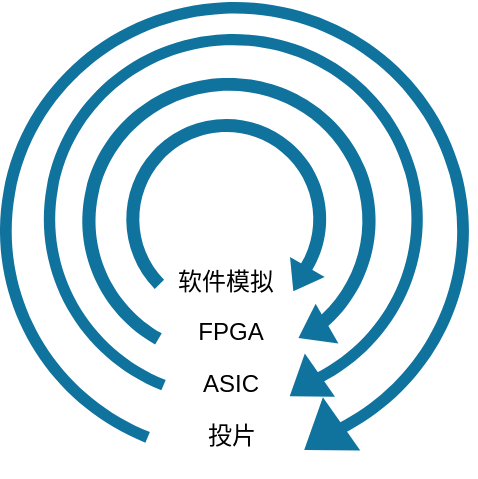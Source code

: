 <mxfile version="23.1.5" type="device">
  <diagram name="Page-1" id="OdBLbiPZlDxiJY5oYws5">
    <mxGraphModel dx="576" dy="321" grid="1" gridSize="10" guides="1" tooltips="1" connect="1" arrows="1" fold="1" page="1" pageScale="1" pageWidth="1654" pageHeight="1169" math="0" shadow="0">
      <root>
        <mxCell id="0" />
        <mxCell id="1" parent="0" />
        <mxCell id="Z1NoEOiam73hx4PCpi6l-49" value="" style="group;aspect=fixed;" vertex="1" connectable="0" parent="1">
          <mxGeometry x="845.17" y="327.53" width="103.031" height="100" as="geometry" />
        </mxCell>
        <mxCell id="Z1NoEOiam73hx4PCpi6l-39" value="" style="verticalLabelPosition=bottom;verticalAlign=top;html=1;shape=mxgraph.basic.partConcEllipse;fillColor=#10739E;strokeColor=none;startAngle=0.627;endAngle=0.352;arcWidth=0.13;" vertex="1" parent="Z1NoEOiam73hx4PCpi6l-49">
          <mxGeometry width="100" height="100" as="geometry" />
        </mxCell>
        <mxCell id="Z1NoEOiam73hx4PCpi6l-43" value="" style="verticalLabelPosition=bottom;verticalAlign=top;html=1;shape=mxgraph.basic.acute_triangle;dx=0.5;rotation=-150;aspect=fixed;fillColor=#10739E;strokeColor=none;" vertex="1" parent="Z1NoEOiam73hx4PCpi6l-49">
          <mxGeometry x="77" y="73" width="20" height="14" as="geometry" />
        </mxCell>
        <mxCell id="Z1NoEOiam73hx4PCpi6l-45" value="软件模拟" style="text;html=1;align=center;verticalAlign=middle;whiteSpace=wrap;rounded=0;" vertex="1" parent="Z1NoEOiam73hx4PCpi6l-49">
          <mxGeometry x="20" y="71" width="60" height="20" as="geometry" />
        </mxCell>
        <mxCell id="Z1NoEOiam73hx4PCpi6l-56" value="" style="group;rotation=90;" vertex="1" connectable="0" parent="1">
          <mxGeometry x="823.17" y="306.96" width="174.24" height="182.57" as="geometry" />
        </mxCell>
        <mxCell id="Z1NoEOiam73hx4PCpi6l-51" value="" style="verticalLabelPosition=bottom;verticalAlign=top;html=1;shape=mxgraph.basic.partConcEllipse;fillColor=#10739E;strokeColor=none;startAngle=0.584;endAngle=0.391;arcWidth=0.09;" vertex="1" parent="Z1NoEOiam73hx4PCpi6l-56">
          <mxGeometry width="146.64" height="143" as="geometry" />
        </mxCell>
        <mxCell id="Z1NoEOiam73hx4PCpi6l-53" value="FPGA" style="text;html=1;align=center;verticalAlign=middle;whiteSpace=wrap;rounded=0;" vertex="1" parent="Z1NoEOiam73hx4PCpi6l-56">
          <mxGeometry x="39" y="109.37" width="71" height="36" as="geometry" />
        </mxCell>
        <mxCell id="Z1NoEOiam73hx4PCpi6l-61" value="" style="group;aspect=fixed;" vertex="1" connectable="0" parent="Z1NoEOiam73hx4PCpi6l-56">
          <mxGeometry x="-25.24" y="-16.91" width="199.48" height="199.48" as="geometry" />
        </mxCell>
        <mxCell id="Z1NoEOiam73hx4PCpi6l-65" value="" style="group" vertex="1" connectable="0" parent="Z1NoEOiam73hx4PCpi6l-61">
          <mxGeometry x="6" y="-5" width="189.48" height="191.851" as="geometry" />
        </mxCell>
        <mxCell id="Z1NoEOiam73hx4PCpi6l-62" value="" style="verticalLabelPosition=bottom;verticalAlign=top;html=1;shape=mxgraph.basic.partConcEllipse;fillColor=#10739E;strokeColor=none;startAngle=0.562;endAngle=0.424;arcWidth=0.06;" vertex="1" parent="Z1NoEOiam73hx4PCpi6l-65">
          <mxGeometry width="189.48" height="185" as="geometry" />
        </mxCell>
        <mxCell id="Z1NoEOiam73hx4PCpi6l-63" value="" style="verticalLabelPosition=bottom;verticalAlign=top;html=1;shape=mxgraph.basic.acute_triangle;dx=0.5;rotation=-125;aspect=fixed;fillColor=#10739E;strokeColor=none;" vertex="1" parent="Z1NoEOiam73hx4PCpi6l-65">
          <mxGeometry x="117.32" y="166.57" width="26.32" height="18.43" as="geometry" />
        </mxCell>
        <mxCell id="Z1NoEOiam73hx4PCpi6l-64" value="ASIC" style="text;html=1;align=center;verticalAlign=middle;whiteSpace=wrap;rounded=0;" vertex="1" parent="Z1NoEOiam73hx4PCpi6l-65">
          <mxGeometry x="75.26" y="166.57" width="36.95" height="17.75" as="geometry" />
        </mxCell>
        <mxCell id="Z1NoEOiam73hx4PCpi6l-66" value="" style="group;aspect=fixed;direction=south;" vertex="1" connectable="0" parent="1">
          <mxGeometry x="782.005" y="268.995" width="237.37" height="234.44" as="geometry" />
        </mxCell>
        <mxCell id="Z1NoEOiam73hx4PCpi6l-67" value="" style="verticalLabelPosition=bottom;verticalAlign=top;html=1;shape=mxgraph.basic.partConcEllipse;fillColor=#10739E;strokeColor=none;startAngle=0.562;endAngle=0.424;arcWidth=0.05;" vertex="1" parent="Z1NoEOiam73hx4PCpi6l-66">
          <mxGeometry width="234.44" height="228.894" as="geometry" />
        </mxCell>
        <mxCell id="Z1NoEOiam73hx4PCpi6l-68" value="" style="verticalLabelPosition=bottom;verticalAlign=top;html=1;shape=mxgraph.basic.acute_triangle;dx=0.5;rotation=-125;aspect=fixed;fillColor=#10739E;strokeColor=none;" vertex="1" parent="Z1NoEOiam73hx4PCpi6l-66">
          <mxGeometry x="145.158" y="206.091" width="32.565" height="22.803" as="geometry" />
        </mxCell>
        <mxCell id="Z1NoEOiam73hx4PCpi6l-69" value="投片" style="text;html=1;align=center;verticalAlign=middle;whiteSpace=wrap;rounded=0;" vertex="1" parent="Z1NoEOiam73hx4PCpi6l-66">
          <mxGeometry x="93.118" y="206.091" width="45.718" height="21.961" as="geometry" />
        </mxCell>
        <mxCell id="Z1NoEOiam73hx4PCpi6l-52" value="" style="verticalLabelPosition=bottom;verticalAlign=top;html=1;shape=mxgraph.basic.acute_triangle;dx=0.54;rotation=-120;aspect=fixed;fillColor=#10739E;strokeColor=none;" vertex="1" parent="Z1NoEOiam73hx4PCpi6l-66">
          <mxGeometry x="145.16" y="156.8" width="22.85" height="16" as="geometry" />
        </mxCell>
      </root>
    </mxGraphModel>
  </diagram>
</mxfile>

